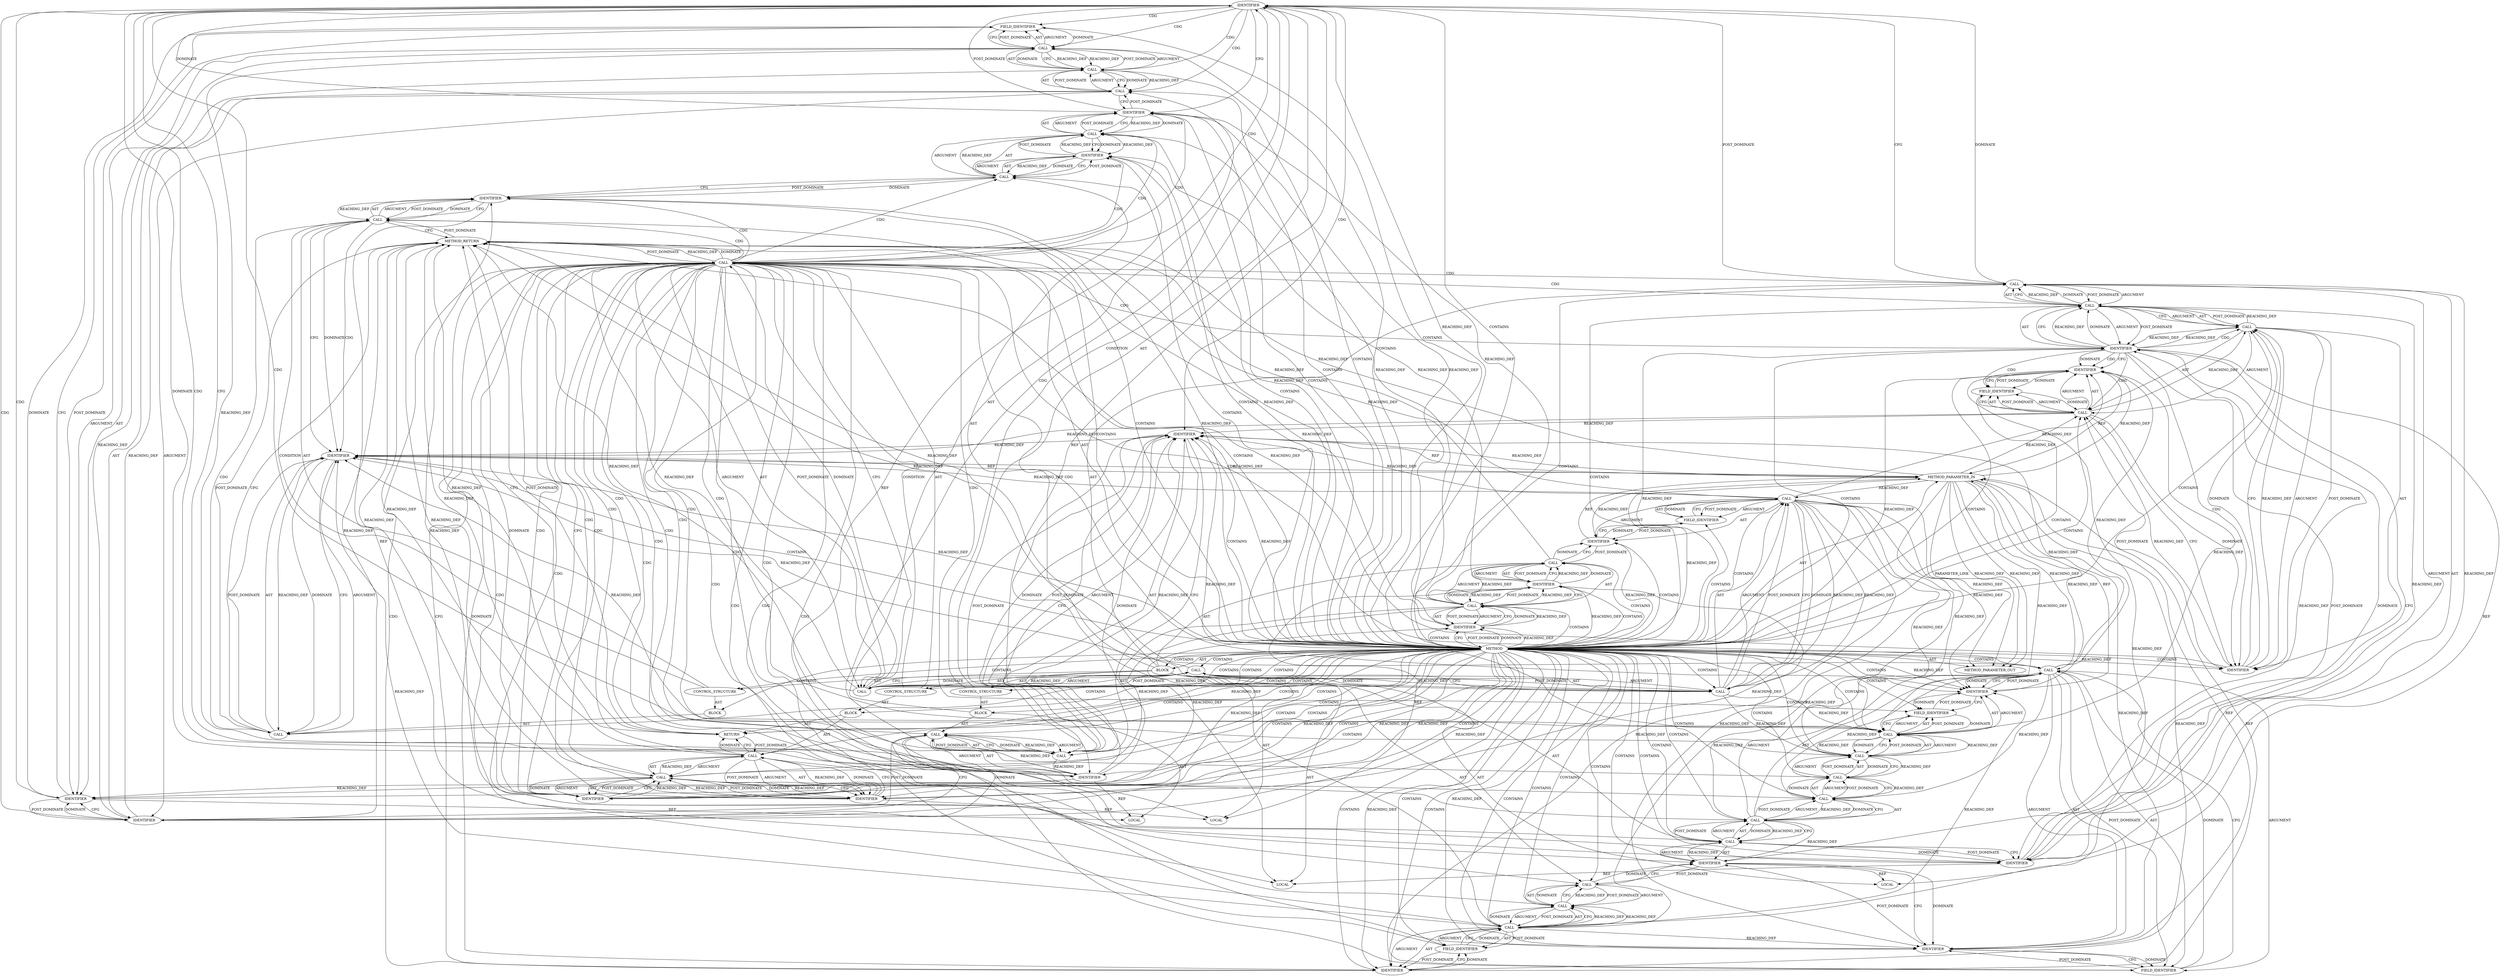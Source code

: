 digraph {
  1057 [label=IDENTIFIER ORDER=1 ARGUMENT_INDEX=-1 CODE="async_cleanup" COLUMN_NUMBER=6 LINE_NUMBER=108 TYPE_FULL_NAME="bool" NAME="async_cleanup"]
  1046 [label=FIELD_IDENTIFIER ORDER=2 ARGUMENT_INDEX=2 CODE="refcount" COLUMN_NUMBER=25 LINE_NUMBER=105 CANONICAL_NAME="refcount"]
  1077 [label=BLOCK ORDER=2 ARGUMENT_INDEX=-1 CODE="<empty>" COLUMN_NUMBER=3 LINE_NUMBER=119 TYPE_FULL_NAME="void"]
  1023 [label=FIELD_IDENTIFIER ORDER=2 ARGUMENT_INDEX=2 CODE="refcount" COLUMN_NUMBER=39 LINE_NUMBER=94 CANONICAL_NAME="refcount"]
  1042 [label=CALL ORDER=1 ARGUMENT_INDEX=1 CODE="refcount_read(&ctx->refcount)" COLUMN_NUMBER=10 METHOD_FULL_NAME="refcount_read" LINE_NUMBER=105 TYPE_FULL_NAME="<empty>" DISPATCH_TYPE="STATIC_DISPATCH" SIGNATURE="" NAME="refcount_read"]
  1009 [label=LOCAL ORDER=1 CODE="struct net_device* netdev" COLUMN_NUMBER=20 LINE_NUMBER=89 TYPE_FULL_NAME="net_device*" NAME="netdev"]
  1080 [label=METHOD_RETURN ORDER=3 CODE="RET" COLUMN_NUMBER=1 LINE_NUMBER=87 TYPE_FULL_NAME="void" EVALUATION_STRATEGY="BY_VALUE"]
  1053 [label=IDENTIFIER ORDER=1 ARGUMENT_INDEX=1 CODE="ctx" COLUMN_NUMBER=28 LINE_NUMBER=107 TYPE_FULL_NAME="tls_context*" NAME="ctx"]
  1051 [label=CALL ORDER=2 ARGUMENT_INDEX=2 CODE="ctx->tx_conf == TLS_HW" COLUMN_NUMBER=28 METHOD_FULL_NAME="<operator>.equals" LINE_NUMBER=107 TYPE_FULL_NAME="<empty>" DISPATCH_TYPE="STATIC_DISPATCH" SIGNATURE="" NAME="<operator>.equals"]
  1019 [label=CALL ORDER=1 ARGUMENT_INDEX=1 CODE="refcount_dec_and_test(&ctx->refcount)" COLUMN_NUMBER=16 METHOD_FULL_NAME="refcount_dec_and_test" LINE_NUMBER=94 TYPE_FULL_NAME="<empty>" DISPATCH_TYPE="STATIC_DISPATCH" SIGNATURE="" NAME="refcount_dec_and_test"]
  1050 [label=IDENTIFIER ORDER=1 ARGUMENT_INDEX=1 CODE="netdev" COLUMN_NUMBER=18 LINE_NUMBER=107 TYPE_FULL_NAME="net_device*" NAME="netdev"]
  1033 [label=IDENTIFIER ORDER=1 ARGUMENT_INDEX=1 CODE="ctx" COLUMN_NUMBER=12 LINE_NUMBER=99 TYPE_FULL_NAME="tls_context*" NAME="ctx"]
  1071 [label=CALL ORDER=1 ARGUMENT_INDEX=1 CODE="&tls_device_lock" COLUMN_NUMBER=25 METHOD_FULL_NAME="<operator>.addressOf" LINE_NUMBER=116 TYPE_FULL_NAME="<empty>" DISPATCH_TYPE="STATIC_DISPATCH" SIGNATURE="" NAME="<operator>.addressOf"]
  1030 [label=CALL ORDER=6 ARGUMENT_INDEX=-1 CODE="list_del(&ctx->list)" COLUMN_NUMBER=2 METHOD_FULL_NAME="list_del" LINE_NUMBER=99 TYPE_FULL_NAME="<empty>" DISPATCH_TYPE="STATIC_DISPATCH" SIGNATURE="" NAME="list_del"]
  1043 [label=CALL ORDER=1 ARGUMENT_INDEX=1 CODE="&ctx->refcount" COLUMN_NUMBER=24 METHOD_FULL_NAME="<operator>.addressOf" LINE_NUMBER=105 TYPE_FULL_NAME="<empty>" DISPATCH_TYPE="STATIC_DISPATCH" SIGNATURE="" NAME="<operator>.addressOf"]
  1055 [label=IDENTIFIER ORDER=2 ARGUMENT_INDEX=2 CODE="TLS_HW" COLUMN_NUMBER=44 LINE_NUMBER=107 TYPE_FULL_NAME="ANY" NAME="TLS_HW"]
  1074 [label=CONTROL_STRUCTURE CONTROL_STRUCTURE_TYPE="IF" ORDER=11 PARSER_TYPE_NAME="CASTIfStatement" ARGUMENT_INDEX=-1 CODE="if (!async_cleanup)" COLUMN_NUMBER=2 LINE_NUMBER=118]
  1021 [label=CALL ORDER=1 ARGUMENT_INDEX=1 CODE="ctx->refcount" COLUMN_NUMBER=39 METHOD_FULL_NAME="<operator>.indirectFieldAccess" LINE_NUMBER=94 TYPE_FULL_NAME="<empty>" DISPATCH_TYPE="STATIC_DISPATCH" SIGNATURE="" NAME="<operator>.indirectFieldAccess"]
  1032 [label=CALL ORDER=1 ARGUMENT_INDEX=1 CODE="ctx->list" COLUMN_NUMBER=12 METHOD_FULL_NAME="<operator>.indirectFieldAccess" LINE_NUMBER=99 TYPE_FULL_NAME="<empty>" DISPATCH_TYPE="STATIC_DISPATCH" SIGNATURE="" NAME="<operator>.indirectFieldAccess"]
  1016 [label=CONTROL_STRUCTURE CONTROL_STRUCTURE_TYPE="IF" ORDER=5 PARSER_TYPE_NAME="CASTIfStatement" ARGUMENT_INDEX=-1 CODE="if (unlikely(!refcount_dec_and_test(&ctx->refcount)))" COLUMN_NUMBER=2 LINE_NUMBER=94]
  1073 [label=IDENTIFIER ORDER=2 ARGUMENT_INDEX=2 CODE="flags" COLUMN_NUMBER=43 LINE_NUMBER=116 TYPE_FULL_NAME="long unsigned" NAME="flags"]
  1069 [label=FIELD_IDENTIFIER ORDER=2 ARGUMENT_INDEX=2 CODE="destruct_work" COLUMN_NUMBER=28 LINE_NUMBER=114 CANONICAL_NAME="destruct_work"]
  1013 [label=CALL ORDER=1 ARGUMENT_INDEX=1 CODE="&tls_device_lock" COLUMN_NUMBER=20 METHOD_FULL_NAME="<operator>.addressOf" LINE_NUMBER=93 TYPE_FULL_NAME="<empty>" DISPATCH_TYPE="STATIC_DISPATCH" SIGNATURE="" NAME="<operator>.addressOf"]
  1008 [label=BLOCK ORDER=2 ARGUMENT_INDEX=-1 CODE="{
	struct net_device *netdev;
	unsigned long flags;
	bool async_cleanup;

	spin_lock_irqsave(&tls_device_lock, flags);
	if (unlikely(!refcount_dec_and_test(&ctx->refcount))) {
		spin_unlock_irqrestore(&tls_device_lock, flags);
		return;
	}

	list_del(&ctx->list); /* Remove from tls_device_list / tls_device_down_list */

	/* Safe, because this is the destroy flow, refcount is 0, so
	 * tls_device_down can't store this field in parallel.
	 */
	netdev = rcu_dereference_protected(ctx->netdev,
					   !refcount_read(&ctx->refcount));

	async_cleanup = netdev && ctx->tx_conf == TLS_HW;
	if (async_cleanup) {
		struct tls_offload_context_tx *offload_ctx = tls_offload_ctx_tx(ctx);

		/* queue_work inside the spinlock
		 * to make sure tls_device_down waits for that work.
		 */
		queue_work(destruct_wq, &offload_ctx->destruct_work);
	}
	spin_unlock_irqrestore(&tls_device_lock, flags);

	if (!async_cleanup)
		tls_device_free_ctx(ctx);
}" COLUMN_NUMBER=1 LINE_NUMBER=88 TYPE_FULL_NAME="void"]
  1028 [label=IDENTIFIER ORDER=2 ARGUMENT_INDEX=2 CODE="flags" COLUMN_NUMBER=44 LINE_NUMBER=95 TYPE_FULL_NAME="long unsigned" NAME="flags"]
  1020 [label=CALL ORDER=1 ARGUMENT_INDEX=1 CODE="&ctx->refcount" COLUMN_NUMBER=38 METHOD_FULL_NAME="<operator>.addressOf" LINE_NUMBER=94 TYPE_FULL_NAME="<empty>" DISPATCH_TYPE="STATIC_DISPATCH" SIGNATURE="" NAME="<operator>.addressOf"]
  1041 [label=CALL ORDER=2 ARGUMENT_INDEX=2 CODE="!refcount_read(&ctx->refcount)" COLUMN_NUMBER=9 METHOD_FULL_NAME="<operator>.logicalNot" LINE_NUMBER=105 TYPE_FULL_NAME="<empty>" DISPATCH_TYPE="STATIC_DISPATCH" SIGNATURE="" NAME="<operator>.logicalNot"]
  1052 [label=CALL ORDER=1 ARGUMENT_INDEX=1 CODE="ctx->tx_conf" COLUMN_NUMBER=28 METHOD_FULL_NAME="<operator>.indirectFieldAccess" LINE_NUMBER=107 TYPE_FULL_NAME="<empty>" DISPATCH_TYPE="STATIC_DISPATCH" SIGNATURE="" NAME="<operator>.indirectFieldAccess"]
  1036 [label=IDENTIFIER ORDER=1 ARGUMENT_INDEX=1 CODE="netdev" COLUMN_NUMBER=2 LINE_NUMBER=104 TYPE_FULL_NAME="net_device*" NAME="netdev"]
  1037 [label=CALL ORDER=2 ARGUMENT_INDEX=2 CODE="rcu_dereference_protected(ctx->netdev,
					   !refcount_read(&ctx->refcount))" COLUMN_NUMBER=11 METHOD_FULL_NAME="rcu_dereference_protected" LINE_NUMBER=104 TYPE_FULL_NAME="<empty>" DISPATCH_TYPE="STATIC_DISPATCH" SIGNATURE="" NAME="rcu_dereference_protected"]
  1067 [label=CALL ORDER=1 ARGUMENT_INDEX=1 CODE="offload_ctx->destruct_work" COLUMN_NUMBER=28 METHOD_FULL_NAME="<operator>.indirectFieldAccess" LINE_NUMBER=114 TYPE_FULL_NAME="<empty>" DISPATCH_TYPE="STATIC_DISPATCH" SIGNATURE="" NAME="<operator>.indirectFieldAccess"]
  1039 [label=IDENTIFIER ORDER=1 ARGUMENT_INDEX=1 CODE="ctx" COLUMN_NUMBER=37 LINE_NUMBER=104 TYPE_FULL_NAME="tls_context*" NAME="ctx"]
  1054 [label=FIELD_IDENTIFIER ORDER=2 ARGUMENT_INDEX=2 CODE="tx_conf" COLUMN_NUMBER=28 LINE_NUMBER=107 CANONICAL_NAME="tx_conf"]
  1076 [label=IDENTIFIER ORDER=1 ARGUMENT_INDEX=1 CODE="async_cleanup" COLUMN_NUMBER=7 LINE_NUMBER=118 TYPE_FULL_NAME="bool" NAME="async_cleanup"]
  1059 [label=LOCAL ORDER=1 CODE="struct tls_offload_context_tx* offload_ctx" COLUMN_NUMBER=33 LINE_NUMBER=109 TYPE_FULL_NAME="tls_offload_context_tx*" NAME="offload_ctx"]
  1072 [label=IDENTIFIER ORDER=1 ARGUMENT_INDEX=1 CODE="tls_device_lock" COLUMN_NUMBER=26 LINE_NUMBER=116 TYPE_FULL_NAME="ANY" NAME="tls_device_lock"]
  1048 [label=IDENTIFIER ORDER=1 ARGUMENT_INDEX=1 CODE="async_cleanup" COLUMN_NUMBER=2 LINE_NUMBER=107 TYPE_FULL_NAME="bool" NAME="async_cleanup"]
  1056 [label=CONTROL_STRUCTURE CONTROL_STRUCTURE_TYPE="IF" ORDER=9 PARSER_TYPE_NAME="CASTIfStatement" ARGUMENT_INDEX=-1 CODE="if (async_cleanup)" COLUMN_NUMBER=2 LINE_NUMBER=108]
  1035 [label=CALL ORDER=7 ARGUMENT_INDEX=-1 CODE="netdev = rcu_dereference_protected(ctx->netdev,
					   !refcount_read(&ctx->refcount))" COLUMN_NUMBER=2 METHOD_FULL_NAME="<operator>.assignment" LINE_NUMBER=104 TYPE_FULL_NAME="<empty>" DISPATCH_TYPE="STATIC_DISPATCH" SIGNATURE="" NAME="<operator>.assignment"]
  1017 [label=CALL ORDER=1 ARGUMENT_INDEX=-1 CODE="unlikely(!refcount_dec_and_test(&ctx->refcount))" COLUMN_NUMBER=6 METHOD_FULL_NAME="unlikely" LINE_NUMBER=94 TYPE_FULL_NAME="<empty>" DISPATCH_TYPE="STATIC_DISPATCH" SIGNATURE="" NAME="unlikely"]
  1034 [label=FIELD_IDENTIFIER ORDER=2 ARGUMENT_INDEX=2 CODE="list" COLUMN_NUMBER=12 LINE_NUMBER=99 CANONICAL_NAME="list"]
  1078 [label=CALL ORDER=1 ARGUMENT_INDEX=1 CODE="tls_device_free_ctx(ctx)" COLUMN_NUMBER=3 METHOD_FULL_NAME="tls_device_free_ctx" LINE_NUMBER=119 TYPE_FULL_NAME="<empty>" DISPATCH_TYPE="STATIC_DISPATCH" SIGNATURE="" NAME="tls_device_free_ctx"]
  1031 [label=CALL ORDER=1 ARGUMENT_INDEX=1 CODE="&ctx->list" COLUMN_NUMBER=11 METHOD_FULL_NAME="<operator>.addressOf" LINE_NUMBER=99 TYPE_FULL_NAME="<empty>" DISPATCH_TYPE="STATIC_DISPATCH" SIGNATURE="" NAME="<operator>.addressOf"]
  1079 [label=IDENTIFIER ORDER=1 ARGUMENT_INDEX=1 CODE="ctx" COLUMN_NUMBER=23 LINE_NUMBER=119 TYPE_FULL_NAME="tls_context*" NAME="ctx"]
  1062 [label=CALL ORDER=2 ARGUMENT_INDEX=2 CODE="tls_offload_ctx_tx(ctx)" COLUMN_NUMBER=48 METHOD_FULL_NAME="tls_offload_ctx_tx" LINE_NUMBER=109 TYPE_FULL_NAME="<empty>" DISPATCH_TYPE="STATIC_DISPATCH" SIGNATURE="" NAME="tls_offload_ctx_tx"]
  1029 [label=RETURN ORDER=2 ARGUMENT_INDEX=-1 CODE="return;" COLUMN_NUMBER=3 LINE_NUMBER=96]
  1018 [label=CALL ORDER=1 ARGUMENT_INDEX=1 CODE="!refcount_dec_and_test(&ctx->refcount)" COLUMN_NUMBER=15 METHOD_FULL_NAME="<operator>.logicalNot" LINE_NUMBER=94 TYPE_FULL_NAME="<empty>" DISPATCH_TYPE="STATIC_DISPATCH" SIGNATURE="" NAME="<operator>.logicalNot"]
  1027 [label=IDENTIFIER ORDER=1 ARGUMENT_INDEX=1 CODE="tls_device_lock" COLUMN_NUMBER=27 LINE_NUMBER=95 TYPE_FULL_NAME="ANY" NAME="tls_device_lock"]
  1006 [label=METHOD COLUMN_NUMBER=1 LINE_NUMBER=87 COLUMN_NUMBER_END=1 IS_EXTERNAL=false SIGNATURE="void tls_device_queue_ctx_destruction (tls_context*)" NAME="tls_device_queue_ctx_destruction" AST_PARENT_TYPE="TYPE_DECL" AST_PARENT_FULL_NAME="tls_device.c:<global>" ORDER=9 CODE="static void tls_device_queue_ctx_destruction(struct tls_context *ctx)
{
	struct net_device *netdev;
	unsigned long flags;
	bool async_cleanup;

	spin_lock_irqsave(&tls_device_lock, flags);
	if (unlikely(!refcount_dec_and_test(&ctx->refcount))) {
		spin_unlock_irqrestore(&tls_device_lock, flags);
		return;
	}

	list_del(&ctx->list); /* Remove from tls_device_list / tls_device_down_list */

	/* Safe, because this is the destroy flow, refcount is 0, so
	 * tls_device_down can't store this field in parallel.
	 */
	netdev = rcu_dereference_protected(ctx->netdev,
					   !refcount_read(&ctx->refcount));

	async_cleanup = netdev && ctx->tx_conf == TLS_HW;
	if (async_cleanup) {
		struct tls_offload_context_tx *offload_ctx = tls_offload_ctx_tx(ctx);

		/* queue_work inside the spinlock
		 * to make sure tls_device_down waits for that work.
		 */
		queue_work(destruct_wq, &offload_ctx->destruct_work);
	}
	spin_unlock_irqrestore(&tls_device_lock, flags);

	if (!async_cleanup)
		tls_device_free..." FULL_NAME="tls_device_queue_ctx_destruction" LINE_NUMBER_END=120 FILENAME="tls_device.c"]
  21284 [label=METHOD_PARAMETER_OUT ORDER=1 CODE="struct tls_context *ctx" IS_VARIADIC=false COLUMN_NUMBER=46 LINE_NUMBER=87 TYPE_FULL_NAME="tls_context*" EVALUATION_STRATEGY="BY_VALUE" INDEX=1 NAME="ctx"]
  1068 [label=IDENTIFIER ORDER=1 ARGUMENT_INDEX=1 CODE="offload_ctx" COLUMN_NUMBER=28 LINE_NUMBER=114 TYPE_FULL_NAME="tls_offload_context_tx*" NAME="offload_ctx"]
  1012 [label=CALL ORDER=4 ARGUMENT_INDEX=-1 CODE="spin_lock_irqsave(&tls_device_lock, flags)" COLUMN_NUMBER=2 METHOD_FULL_NAME="spin_lock_irqsave" LINE_NUMBER=93 TYPE_FULL_NAME="<empty>" DISPATCH_TYPE="STATIC_DISPATCH" SIGNATURE="" NAME="spin_lock_irqsave"]
  1026 [label=CALL ORDER=1 ARGUMENT_INDEX=1 CODE="&tls_device_lock" COLUMN_NUMBER=26 METHOD_FULL_NAME="<operator>.addressOf" LINE_NUMBER=95 TYPE_FULL_NAME="<empty>" DISPATCH_TYPE="STATIC_DISPATCH" SIGNATURE="" NAME="<operator>.addressOf"]
  1060 [label=CALL ORDER=2 ARGUMENT_INDEX=-1 CODE="*offload_ctx = tls_offload_ctx_tx(ctx)" COLUMN_NUMBER=33 METHOD_FULL_NAME="<operator>.assignment" LINE_NUMBER=109 TYPE_FULL_NAME="<empty>" DISPATCH_TYPE="STATIC_DISPATCH" SIGNATURE="" NAME="<operator>.assignment"]
  1010 [label=LOCAL ORDER=2 CODE="long unsigned flags" COLUMN_NUMBER=16 LINE_NUMBER=90 TYPE_FULL_NAME="long unsigned" NAME="flags"]
  1044 [label=CALL ORDER=1 ARGUMENT_INDEX=1 CODE="ctx->refcount" COLUMN_NUMBER=25 METHOD_FULL_NAME="<operator>.indirectFieldAccess" LINE_NUMBER=105 TYPE_FULL_NAME="<empty>" DISPATCH_TYPE="STATIC_DISPATCH" SIGNATURE="" NAME="<operator>.indirectFieldAccess"]
  1040 [label=FIELD_IDENTIFIER ORDER=2 ARGUMENT_INDEX=2 CODE="netdev" COLUMN_NUMBER=37 LINE_NUMBER=104 CANONICAL_NAME="netdev"]
  1065 [label=IDENTIFIER ORDER=1 ARGUMENT_INDEX=1 CODE="destruct_wq" COLUMN_NUMBER=14 LINE_NUMBER=114 TYPE_FULL_NAME="ANY" NAME="destruct_wq"]
  1063 [label=IDENTIFIER ORDER=1 ARGUMENT_INDEX=1 CODE="ctx" COLUMN_NUMBER=67 LINE_NUMBER=109 TYPE_FULL_NAME="tls_context*" NAME="ctx"]
  1007 [label=METHOD_PARAMETER_IN ORDER=1 CODE="struct tls_context *ctx" IS_VARIADIC=false COLUMN_NUMBER=46 LINE_NUMBER=87 TYPE_FULL_NAME="tls_context*" EVALUATION_STRATEGY="BY_VALUE" INDEX=1 NAME="ctx"]
  1070 [label=CALL ORDER=10 ARGUMENT_INDEX=-1 CODE="spin_unlock_irqrestore(&tls_device_lock, flags)" COLUMN_NUMBER=2 METHOD_FULL_NAME="spin_unlock_irqrestore" LINE_NUMBER=116 TYPE_FULL_NAME="<empty>" DISPATCH_TYPE="STATIC_DISPATCH" SIGNATURE="" NAME="spin_unlock_irqrestore"]
  1022 [label=IDENTIFIER ORDER=1 ARGUMENT_INDEX=1 CODE="ctx" COLUMN_NUMBER=39 LINE_NUMBER=94 TYPE_FULL_NAME="tls_context*" NAME="ctx"]
  1075 [label=CALL ORDER=1 ARGUMENT_INDEX=-1 CODE="!async_cleanup" COLUMN_NUMBER=6 METHOD_FULL_NAME="<operator>.logicalNot" LINE_NUMBER=118 TYPE_FULL_NAME="<empty>" DISPATCH_TYPE="STATIC_DISPATCH" SIGNATURE="" NAME="<operator>.logicalNot"]
  1045 [label=IDENTIFIER ORDER=1 ARGUMENT_INDEX=1 CODE="ctx" COLUMN_NUMBER=25 LINE_NUMBER=105 TYPE_FULL_NAME="tls_context*" NAME="ctx"]
  1066 [label=CALL ORDER=2 ARGUMENT_INDEX=2 CODE="&offload_ctx->destruct_work" COLUMN_NUMBER=27 METHOD_FULL_NAME="<operator>.addressOf" LINE_NUMBER=114 TYPE_FULL_NAME="<empty>" DISPATCH_TYPE="STATIC_DISPATCH" SIGNATURE="" NAME="<operator>.addressOf"]
  1025 [label=CALL ORDER=1 ARGUMENT_INDEX=-1 CODE="spin_unlock_irqrestore(&tls_device_lock, flags)" COLUMN_NUMBER=3 METHOD_FULL_NAME="spin_unlock_irqrestore" LINE_NUMBER=95 TYPE_FULL_NAME="<empty>" DISPATCH_TYPE="STATIC_DISPATCH" SIGNATURE="" NAME="spin_unlock_irqrestore"]
  1049 [label=CALL ORDER=2 ARGUMENT_INDEX=2 CODE="netdev && ctx->tx_conf == TLS_HW" COLUMN_NUMBER=18 METHOD_FULL_NAME="<operator>.logicalAnd" LINE_NUMBER=107 TYPE_FULL_NAME="<empty>" DISPATCH_TYPE="STATIC_DISPATCH" SIGNATURE="" NAME="<operator>.logicalAnd"]
  1061 [label=IDENTIFIER ORDER=1 ARGUMENT_INDEX=1 CODE="offload_ctx" COLUMN_NUMBER=34 LINE_NUMBER=109 TYPE_FULL_NAME="tls_offload_context_tx*" NAME="offload_ctx"]
  1011 [label=LOCAL ORDER=3 CODE="bool async_cleanup" COLUMN_NUMBER=7 LINE_NUMBER=91 TYPE_FULL_NAME="bool" NAME="async_cleanup"]
  1058 [label=BLOCK ORDER=2 ARGUMENT_INDEX=-1 CODE="{
		struct tls_offload_context_tx *offload_ctx = tls_offload_ctx_tx(ctx);

		/* queue_work inside the spinlock
		 * to make sure tls_device_down waits for that work.
		 */
		queue_work(destruct_wq, &offload_ctx->destruct_work);
	}" COLUMN_NUMBER=21 LINE_NUMBER=108 TYPE_FULL_NAME="void"]
  1038 [label=CALL ORDER=1 ARGUMENT_INDEX=1 CODE="ctx->netdev" COLUMN_NUMBER=37 METHOD_FULL_NAME="<operator>.indirectFieldAccess" LINE_NUMBER=104 TYPE_FULL_NAME="<empty>" DISPATCH_TYPE="STATIC_DISPATCH" SIGNATURE="" NAME="<operator>.indirectFieldAccess"]
  1024 [label=BLOCK ORDER=2 ARGUMENT_INDEX=-1 CODE="{
		spin_unlock_irqrestore(&tls_device_lock, flags);
		return;
	}" COLUMN_NUMBER=56 LINE_NUMBER=94 TYPE_FULL_NAME="void"]
  1014 [label=IDENTIFIER ORDER=1 ARGUMENT_INDEX=1 CODE="tls_device_lock" COLUMN_NUMBER=21 LINE_NUMBER=93 TYPE_FULL_NAME="ANY" NAME="tls_device_lock"]
  1047 [label=CALL ORDER=8 ARGUMENT_INDEX=-1 CODE="async_cleanup = netdev && ctx->tx_conf == TLS_HW" COLUMN_NUMBER=2 METHOD_FULL_NAME="<operator>.assignment" LINE_NUMBER=107 TYPE_FULL_NAME="<empty>" DISPATCH_TYPE="STATIC_DISPATCH" SIGNATURE="" NAME="<operator>.assignment"]
  1064 [label=CALL ORDER=3 ARGUMENT_INDEX=-1 CODE="queue_work(destruct_wq, &offload_ctx->destruct_work)" COLUMN_NUMBER=3 METHOD_FULL_NAME="queue_work" LINE_NUMBER=114 TYPE_FULL_NAME="<empty>" DISPATCH_TYPE="STATIC_DISPATCH" SIGNATURE="" NAME="queue_work"]
  1015 [label=IDENTIFIER ORDER=2 ARGUMENT_INDEX=2 CODE="flags" COLUMN_NUMBER=38 LINE_NUMBER=93 TYPE_FULL_NAME="long unsigned" NAME="flags"]
  1061 -> 1060 [label=REACHING_DEF VARIABLE="offload_ctx"]
  1080 -> 1029 [label=POST_DOMINATE ]
  1031 -> 1032 [label=AST ]
  1075 -> 1079 [label=DOMINATE ]
  1047 -> 1048 [label=AST ]
  1006 -> 1039 [label=CONTAINS ]
  1007 -> 1063 [label=REACHING_DEF VARIABLE="ctx"]
  1050 -> 1052 [label=CDG ]
  1047 -> 1048 [label=ARGUMENT ]
  1007 -> 21284 [label=PARAMETER_LINK ]
  1041 -> 1037 [label=REACHING_DEF VARIABLE="!refcount_read(&ctx->refcount)"]
  1051 -> 1052 [label=ARGUMENT ]
  1043 -> 1044 [label=POST_DOMINATE ]
  1008 -> 1009 [label=AST ]
  1049 -> 1051 [label=POST_DOMINATE ]
  1044 -> 1053 [label=REACHING_DEF VARIABLE="ctx->refcount"]
  1037 -> 1038 [label=ARGUMENT ]
  1017 -> 1071 [label=CDG ]
  1006 -> 1007 [label=REACHING_DEF VARIABLE=""]
  1018 -> 1017 [label=REACHING_DEF VARIABLE="!refcount_dec_and_test(&ctx->refcount)"]
  1038 -> 1040 [label=ARGUMENT ]
  1031 -> 1032 [label=ARGUMENT ]
  1008 -> 1012 [label=AST ]
  1035 -> 1036 [label=ARGUMENT ]
  1006 -> 1048 [label=CONTAINS ]
  1017 -> 1028 [label=CDG ]
  1078 -> 1080 [label=CFG ]
  1052 -> 1054 [label=AST ]
  1022 -> 1007 [label=REF ]
  1051 -> 1049 [label=REACHING_DEF VARIABLE="ctx->tx_conf == TLS_HW"]
  1006 -> 1049 [label=CONTAINS ]
  1008 -> 1010 [label=AST ]
  1017 -> 1033 [label=CFG ]
  1033 -> 1034 [label=CFG ]
  1025 -> 1080 [label=REACHING_DEF VARIABLE="spin_unlock_irqrestore(&tls_device_lock, flags)"]
  1017 -> 1027 [label=DOMINATE ]
  1006 -> 1045 [label=CONTAINS ]
  1041 -> 1037 [label=DOMINATE ]
  1006 -> 1061 [label=CONTAINS ]
  1038 -> 1037 [label=REACHING_DEF VARIABLE="ctx->netdev"]
  1007 -> 1038 [label=REACHING_DEF VARIABLE="ctx"]
  1013 -> 1027 [label=REACHING_DEF VARIABLE="&tls_device_lock"]
  1006 -> 1053 [label=CONTAINS ]
  1052 -> 1055 [label=CFG ]
  1043 -> 1042 [label=DOMINATE ]
  1006 -> 1014 [label=DOMINATE ]
  1057 -> 1066 [label=CDG ]
  1071 -> 1073 [label=CFG ]
  1057 -> 1068 [label=CDG ]
  1070 -> 1073 [label=POST_DOMINATE ]
  1055 -> 1052 [label=POST_DOMINATE ]
  1013 -> 1014 [label=AST ]
  1044 -> 1045 [label=AST ]
  1051 -> 1055 [label=ARGUMENT ]
  1067 -> 1068 [label=ARGUMENT ]
  1006 -> 1076 [label=CONTAINS ]
  1055 -> 1051 [label=DOMINATE ]
  1026 -> 1080 [label=REACHING_DEF VARIABLE="&tls_device_lock"]
  1012 -> 1015 [label=ARGUMENT ]
  1006 -> 1069 [label=CONTAINS ]
  1006 -> 1007 [label=AST ]
  1008 -> 1030 [label=AST ]
  1017 -> 1035 [label=CDG ]
  1006 -> 1063 [label=CONTAINS ]
  1033 -> 1034 [label=DOMINATE ]
  1017 -> 1018 [label=ARGUMENT ]
  1046 -> 1045 [label=POST_DOMINATE ]
  1006 -> 1033 [label=CONTAINS ]
  1062 -> 1063 [label=POST_DOMINATE ]
  1006 -> 1076 [label=REACHING_DEF VARIABLE=""]
  1014 -> 1072 [label=REACHING_DEF VARIABLE="tls_device_lock"]
  1006 -> 1030 [label=CONTAINS ]
  1030 -> 1036 [label=DOMINATE ]
  1006 -> 1019 [label=CONTAINS ]
  1050 -> 1051 [label=REACHING_DEF VARIABLE="netdev"]
  1030 -> 1031 [label=POST_DOMINATE ]
  1006 -> 1023 [label=CONTAINS ]
  1078 -> 1079 [label=ARGUMENT ]
  1021 -> 1023 [label=POST_DOMINATE ]
  1006 -> 1027 [label=CONTAINS ]
  1017 -> 1040 [label=CDG ]
  1060 -> 1062 [label=ARGUMENT ]
  1020 -> 1021 [label=AST ]
  1024 -> 1025 [label=AST ]
  1007 -> 1053 [label=REACHING_DEF VARIABLE="ctx"]
  1045 -> 1038 [label=POST_DOMINATE ]
  1019 -> 1020 [label=POST_DOMINATE ]
  1006 -> 1050 [label=REACHING_DEF VARIABLE=""]
  1017 -> 1048 [label=CDG ]
  1006 -> 1022 [label=REACHING_DEF VARIABLE=""]
  1006 -> 1053 [label=REACHING_DEF VARIABLE=""]
  1028 -> 1026 [label=REACHING_DEF VARIABLE="flags"]
  1055 -> 1080 [label=REACHING_DEF VARIABLE="TLS_HW"]
  1012 -> 1013 [label=AST ]
  1070 -> 1071 [label=AST ]
  1042 -> 1043 [label=ARGUMENT ]
  1021 -> 1039 [label=REACHING_DEF VARIABLE="ctx->refcount"]
  1013 -> 1015 [label=REACHING_DEF VARIABLE="&tls_device_lock"]
  1017 -> 1038 [label=CDG ]
  1017 -> 1049 [label=CDG ]
  1046 -> 1044 [label=DOMINATE ]
  1006 -> 1066 [label=CONTAINS ]
  1049 -> 1047 [label=CFG ]
  1020 -> 1019 [label=DOMINATE ]
  1019 -> 1080 [label=REACHING_DEF VARIABLE="refcount_dec_and_test(&ctx->refcount)"]
  1050 -> 1053 [label=CDG ]
  1049 -> 1047 [label=REACHING_DEF VARIABLE="netdev && ctx->tx_conf == TLS_HW"]
  1008 -> 1074 [label=AST ]
  1017 -> 1073 [label=CDG ]
  1006 -> 1014 [label=REACHING_DEF VARIABLE=""]
  1047 -> 1057 [label=CFG ]
  1008 -> 1016 [label=AST ]
  1057 -> 1061 [label=CFG ]
  1021 -> 1020 [label=CFG ]
  1038 -> 1063 [label=REACHING_DEF VARIABLE="ctx->netdev"]
  1073 -> 1070 [label=REACHING_DEF VARIABLE="flags"]
  1056 -> 1057 [label=CONDITION ]
  1063 -> 1079 [label=REACHING_DEF VARIABLE="ctx"]
  1032 -> 1063 [label=REACHING_DEF VARIABLE="ctx->list"]
  1063 -> 1062 [label=REACHING_DEF VARIABLE="ctx"]
  1057 -> 1047 [label=POST_DOMINATE ]
  1055 -> 1051 [label=CFG ]
  1066 -> 1064 [label=CFG ]
  1006 -> 1072 [label=CONTAINS ]
  1006 -> 1036 [label=CONTAINS ]
  1044 -> 1045 [label=ARGUMENT ]
  1032 -> 1079 [label=REACHING_DEF VARIABLE="ctx->list"]
  1050 -> 1055 [label=CDG ]
  1006 -> 1018 [label=CONTAINS ]
  1070 -> 1076 [label=DOMINATE ]
  1017 -> 1036 [label=CDG ]
  1044 -> 1046 [label=ARGUMENT ]
  1017 -> 1043 [label=CDG ]
  1006 -> 1046 [label=CONTAINS ]
  1034 -> 1032 [label=CFG ]
  1006 -> 1072 [label=REACHING_DEF VARIABLE=""]
  1043 -> 1042 [label=CFG ]
  1006 -> 1028 [label=REACHING_DEF VARIABLE=""]
  1007 -> 1080 [label=REACHING_DEF VARIABLE="ctx"]
  1038 -> 1079 [label=REACHING_DEF VARIABLE="ctx->netdev"]
  1061 -> 1068 [label=REACHING_DEF VARIABLE="offload_ctx"]
  1006 -> 1064 [label=CONTAINS ]
  1045 -> 1046 [label=DOMINATE ]
  1073 -> 1071 [label=POST_DOMINATE ]
  1026 -> 1028 [label=CFG ]
  1036 -> 1009 [label=REF ]
  1052 -> 1051 [label=REACHING_DEF VARIABLE="ctx->tx_conf"]
  1012 -> 1022 [label=DOMINATE ]
  1067 -> 1069 [label=POST_DOMINATE ]
  1075 -> 1079 [label=CDG ]
  1044 -> 1043 [label=REACHING_DEF VARIABLE="ctx->refcount"]
  1044 -> 1043 [label=REACHING_DEF VARIABLE="ctx->refcount"]
  1006 -> 1060 [label=CONTAINS ]
  1051 -> 1052 [label=AST ]
  1049 -> 1050 [label=ARGUMENT ]
  1034 -> 1032 [label=DOMINATE ]
  1030 -> 1031 [label=ARGUMENT ]
  1072 -> 1071 [label=CFG ]
  1008 -> 1047 [label=AST ]
  1008 -> 1011 [label=AST ]
  1035 -> 1036 [label=AST ]
  1065 -> 1068 [label=DOMINATE ]
  1006 -> 1058 [label=CONTAINS ]
  1067 -> 1068 [label=AST ]
  1006 -> 1015 [label=REACHING_DEF VARIABLE=""]
  1017 -> 1046 [label=CDG ]
  1057 -> 1061 [label=DOMINATE ]
  1006 -> 1039 [label=REACHING_DEF VARIABLE=""]
  1076 -> 1011 [label=REF ]
  1044 -> 1079 [label=REACHING_DEF VARIABLE="ctx->refcount"]
  1047 -> 1049 [label=AST ]
  1073 -> 1010 [label=REF ]
  1006 -> 1080 [label=AST ]
  1066 -> 1064 [label=DOMINATE ]
  1021 -> 1045 [label=REACHING_DEF VARIABLE="ctx->refcount"]
  1028 -> 1025 [label=REACHING_DEF VARIABLE="flags"]
  1017 -> 1027 [label=CDG ]
  1006 -> 1029 [label=REACHING_DEF VARIABLE=""]
  1053 -> 1007 [label=REF ]
  1037 -> 1036 [label=REACHING_DEF VARIABLE="rcu_dereference_protected(ctx->netdev,
					   !refcount_read(&ctx->refcount))"]
  1021 -> 1080 [label=REACHING_DEF VARIABLE="ctx->refcount"]
  1052 -> 1079 [label=REACHING_DEF VARIABLE="ctx->tx_conf"]
  1015 -> 1013 [label=POST_DOMINATE ]
  1019 -> 1020 [label=AST ]
  1032 -> 1045 [label=REACHING_DEF VARIABLE="ctx->list"]
  1017 -> 1076 [label=CDG ]
  1013 -> 1014 [label=POST_DOMINATE ]
  1027 -> 1026 [label=CFG ]
  1017 -> 1032 [label=CDG ]
  1068 -> 1069 [label=DOMINATE ]
  1017 -> 1018 [label=AST ]
  1054 -> 1053 [label=POST_DOMINATE ]
  1012 -> 1013 [label=ARGUMENT ]
  1006 -> 1056 [label=CONTAINS ]
  1016 -> 1024 [label=AST ]
  1052 -> 1055 [label=DOMINATE ]
  1044 -> 1063 [label=REACHING_DEF VARIABLE="ctx->refcount"]
  1035 -> 1048 [label=DOMINATE ]
  1060 -> 1065 [label=CFG ]
  1028 -> 1025 [label=DOMINATE ]
  1008 -> 1056 [label=AST ]
  1047 -> 1057 [label=DOMINATE ]
  1038 -> 1040 [label=AST ]
  1014 -> 1027 [label=REACHING_DEF VARIABLE="tls_device_lock"]
  1025 -> 1026 [label=AST ]
  1019 -> 1018 [label=CFG ]
  1040 -> 1038 [label=DOMINATE ]
  1060 -> 1062 [label=POST_DOMINATE ]
  1027 -> 1080 [label=REACHING_DEF VARIABLE="tls_device_lock"]
  1062 -> 1063 [label=ARGUMENT ]
  1049 -> 1048 [label=REACHING_DEF VARIABLE="netdev && ctx->tx_conf == TLS_HW"]
  1007 -> 1022 [label=REACHING_DEF VARIABLE="ctx"]
  1015 -> 1012 [label=CFG ]
  1022 -> 1023 [label=CFG ]
  1068 -> 1065 [label=POST_DOMINATE ]
  1054 -> 1052 [label=DOMINATE ]
  1013 -> 1026 [label=REACHING_DEF VARIABLE="&tls_device_lock"]
  1066 -> 1067 [label=POST_DOMINATE ]
  1025 -> 1029 [label=DOMINATE ]
  1048 -> 1050 [label=DOMINATE ]
  1032 -> 1031 [label=CFG ]
  1006 -> 1038 [label=CONTAINS ]
  1006 -> 1050 [label=CONTAINS ]
  1006 -> 1029 [label=CONTAINS ]
  1048 -> 1050 [label=CFG ]
  1012 -> 1015 [label=AST ]
  1057 -> 1065 [label=CDG ]
  1021 -> 1063 [label=REACHING_DEF VARIABLE="ctx->refcount"]
  1047 -> 1049 [label=POST_DOMINATE ]
  1035 -> 1048 [label=CFG ]
  1043 -> 1042 [label=REACHING_DEF VARIABLE="&ctx->refcount"]
  1006 -> 1035 [label=CONTAINS ]
  1041 -> 1042 [label=AST ]
  1020 -> 1019 [label=REACHING_DEF VARIABLE="&ctx->refcount"]
  1064 -> 1066 [label=AST ]
  1019 -> 1020 [label=ARGUMENT ]
  1022 -> 1023 [label=DOMINATE ]
  1017 -> 1075 [label=CDG ]
  1017 -> 1037 [label=CDG ]
  1026 -> 1028 [label=DOMINATE ]
  1040 -> 1038 [label=CFG ]
  1021 -> 1053 [label=REACHING_DEF VARIABLE="ctx->refcount"]
  1050 -> 1048 [label=POST_DOMINATE ]
  1015 -> 1013 [label=REACHING_DEF VARIABLE="flags"]
  1006 -> 1074 [label=CONTAINS ]
  1063 -> 1061 [label=POST_DOMINATE ]
  1055 -> 1052 [label=REACHING_DEF VARIABLE="TLS_HW"]
  1076 -> 1075 [label=DOMINATE ]
  1021 -> 1043 [label=REACHING_DEF VARIABLE="ctx->refcount"]
  1042 -> 1041 [label=CFG ]
  1031 -> 1030 [label=DOMINATE ]
  1007 -> 1021 [label=REACHING_DEF VARIABLE="ctx"]
  1064 -> 1072 [label=CFG ]
  1006 -> 1055 [label=REACHING_DEF VARIABLE=""]
  1049 -> 1050 [label=AST ]
  1037 -> 1041 [label=AST ]
  1006 -> 1041 [label=CONTAINS ]
  1006 -> 1068 [label=CONTAINS ]
  1032 -> 1039 [label=REACHING_DEF VARIABLE="ctx->list"]
  1027 -> 1026 [label=REACHING_DEF VARIABLE="tls_device_lock"]
  1043 -> 1044 [label=AST ]
  1013 -> 1071 [label=REACHING_DEF VARIABLE="&tls_device_lock"]
  1064 -> 1066 [label=POST_DOMINATE ]
  1057 -> 1060 [label=CDG ]
  1013 -> 1014 [label=ARGUMENT ]
  1078 -> 1079 [label=POST_DOMINATE ]
  1032 -> 1031 [label=REACHING_DEF VARIABLE="ctx->list"]
  1032 -> 1031 [label=REACHING_DEF VARIABLE="ctx->list"]
  1006 -> 1040 [label=CONTAINS ]
  1075 -> 1076 [label=AST ]
  1006 -> 1014 [label=CONTAINS ]
  1006 -> 1054 [label=CONTAINS ]
  1006 -> 1014 [label=CFG ]
  1017 -> 1031 [label=CDG ]
  1006 -> 1015 [label=CONTAINS ]
  1017 -> 1039 [label=CDG ]
  1014 -> 1013 [label=CFG ]
  1063 -> 1062 [label=DOMINATE ]
  1017 -> 1018 [label=POST_DOMINATE ]
  1071 -> 1072 [label=AST ]
  1006 -> 1025 [label=CONTAINS ]
  1072 -> 1057 [label=POST_DOMINATE ]
  1021 -> 21284 [label=REACHING_DEF VARIABLE="ctx->refcount"]
  1022 -> 1012 [label=POST_DOMINATE ]
  1068 -> 1069 [label=CFG ]
  1008 -> 1070 [label=AST ]
  1032 -> 1031 [label=DOMINATE ]
  1037 -> 1038 [label=AST ]
  1057 -> 1062 [label=CDG ]
  1006 -> 1057 [label=REACHING_DEF VARIABLE=""]
  1072 -> 1064 [label=POST_DOMINATE ]
  1076 -> 1075 [label=CFG ]
  1017 -> 1070 [label=CDG ]
  1051 -> 1055 [label=POST_DOMINATE ]
  1061 -> 1067 [label=REACHING_DEF VARIABLE="offload_ctx"]
  1030 -> 1031 [label=AST ]
  1017 -> 1044 [label=CDG ]
  1007 -> 1033 [label=REACHING_DEF VARIABLE="ctx"]
  1028 -> 1025 [label=CFG ]
  1015 -> 1073 [label=REACHING_DEF VARIABLE="flags"]
  1025 -> 1028 [label=AST ]
  1006 -> 1070 [label=CONTAINS ]
  1006 -> 1079 [label=CONTAINS ]
  1038 -> 1045 [label=CFG ]
  1032 -> 1034 [label=AST ]
  1042 -> 1043 [label=POST_DOMINATE ]
  1006 -> 1016 [label=CONTAINS ]
  1012 -> 1015 [label=POST_DOMINATE ]
  1053 -> 1054 [label=DOMINATE ]
  1017 -> 1047 [label=CDG ]
  1020 -> 1019 [label=CFG ]
  1051 -> 1055 [label=AST ]
  1057 -> 1011 [label=REF ]
  1017 -> 1080 [label=REACHING_DEF VARIABLE="unlikely(!refcount_dec_and_test(&ctx->refcount))"]
  1079 -> 1078 [label=REACHING_DEF VARIABLE="ctx"]
  1052 -> 1054 [label=POST_DOMINATE ]
  1057 -> 1069 [label=CDG ]
  1035 -> 1037 [label=POST_DOMINATE ]
  1032 -> 1034 [label=POST_DOMINATE ]
  1032 -> 1053 [label=REACHING_DEF VARIABLE="ctx->list"]
  1073 -> 1070 [label=DOMINATE ]
  1006 -> 1073 [label=CONTAINS ]
  1021 -> 1022 [label=AST ]
  1021 -> 1023 [label=ARGUMENT ]
  1042 -> 1041 [label=REACHING_DEF VARIABLE="refcount_read(&ctx->refcount)"]
  1025 -> 1028 [label=POST_DOMINATE ]
  1008 -> 1035 [label=AST ]
  1006 -> 1065 [label=CONTAINS ]
  1038 -> 1045 [label=DOMINATE ]
  1031 -> 1032 [label=POST_DOMINATE ]
  1038 -> 1040 [label=POST_DOMINATE ]
  1026 -> 1025 [label=REACHING_DEF VARIABLE="&tls_device_lock"]
  1019 -> 1018 [label=DOMINATE ]
  1050 -> 1049 [label=CFG ]
  1020 -> 1021 [label=ARGUMENT ]
  1049 -> 1047 [label=DOMINATE ]
  1027 -> 1026 [label=DOMINATE ]
  1026 -> 1027 [label=POST_DOMINATE ]
  1080 -> 1078 [label=POST_DOMINATE ]
  1006 -> 1043 [label=CONTAINS ]
  1037 -> 1035 [label=DOMINATE ]
  1036 -> 1039 [label=CFG ]
  1014 -> 1013 [label=DOMINATE ]
  1064 -> 1065 [label=AST ]
  1041 -> 1037 [label=CFG ]
  1018 -> 1019 [label=ARGUMENT ]
  1006 -> 1077 [label=CONTAINS ]
  1066 -> 1064 [label=REACHING_DEF VARIABLE="&offload_ctx->destruct_work"]
  1058 -> 1060 [label=AST ]
  1039 -> 1036 [label=POST_DOMINATE ]
  1044 -> 1043 [label=CFG ]
  1069 -> 1068 [label=POST_DOMINATE ]
  1075 -> 1076 [label=ARGUMENT ]
  1006 -> 1020 [label=CONTAINS ]
  1072 -> 1071 [label=REACHING_DEF VARIABLE="tls_device_lock"]
  1051 -> 1050 [label=REACHING_DEF VARIABLE="ctx->tx_conf == TLS_HW"]
  1024 -> 1029 [label=AST ]
  1006 -> 1063 [label=REACHING_DEF VARIABLE=""]
  1006 -> 1065 [label=REACHING_DEF VARIABLE=""]
  1067 -> 1066 [label=DOMINATE ]
  1064 -> 1066 [label=ARGUMENT ]
  1051 -> 1049 [label=CFG ]
  1017 -> 1057 [label=CDG ]
  1065 -> 1068 [label=CFG ]
  1006 -> 1062 [label=CONTAINS ]
  1014 -> 1013 [label=REACHING_DEF VARIABLE="tls_device_lock"]
  1017 -> 1034 [label=CDG ]
  1046 -> 1044 [label=CFG ]
  1017 -> 1045 [label=CDG ]
  1049 -> 1051 [label=ARGUMENT ]
  1016 -> 1017 [label=AST ]
  1050 -> 1051 [label=CDG ]
  1021 -> 1020 [label=DOMINATE ]
  1026 -> 1027 [label=ARGUMENT ]
  1016 -> 1017 [label=CONDITION ]
  1075 -> 1079 [label=CFG ]
  1017 -> 1080 [label=DOMINATE ]
  1079 -> 1078 [label=DOMINATE ]
  1006 -> 1028 [label=CONTAINS ]
  1047 -> 1049 [label=ARGUMENT ]
  1070 -> 1073 [label=ARGUMENT ]
  1056 -> 1058 [label=AST ]
  1076 -> 1070 [label=POST_DOMINATE ]
  1007 -> 1045 [label=REACHING_DEF VARIABLE="ctx"]
  1050 -> 1009 [label=REF ]
  1062 -> 1060 [label=CFG ]
  1017 -> 1026 [label=CDG ]
  1050 -> 1053 [label=CFG ]
  1023 -> 1021 [label=DOMINATE ]
  1041 -> 1038 [label=REACHING_DEF VARIABLE="!refcount_read(&ctx->refcount)"]
  1039 -> 1040 [label=CFG ]
  1006 -> 1012 [label=CONTAINS ]
  1054 -> 1052 [label=CFG ]
  1048 -> 1076 [label=REACHING_DEF VARIABLE="async_cleanup"]
  1015 -> 1012 [label=REACHING_DEF VARIABLE="flags"]
  1042 -> 1041 [label=DOMINATE ]
  1017 -> 1050 [label=CDG ]
  1062 -> 1061 [label=REACHING_DEF VARIABLE="tls_offload_ctx_tx(ctx)"]
  1057 -> 1072 [label=CFG ]
  1028 -> 1010 [label=REF ]
  1029 -> 1025 [label=POST_DOMINATE ]
  1049 -> 1050 [label=POST_DOMINATE ]
  1037 -> 1041 [label=POST_DOMINATE ]
  1057 -> 1061 [label=CDG ]
  1006 -> 1032 [label=CONTAINS ]
  1013 -> 1072 [label=REACHING_DEF VARIABLE="&tls_device_lock"]
  1036 -> 1039 [label=DOMINATE ]
  1029 -> 1080 [label=REACHING_DEF VARIABLE="<RET>"]
  1069 -> 1067 [label=DOMINATE ]
  1006 -> 1079 [label=REACHING_DEF VARIABLE=""]
  1065 -> 1066 [label=REACHING_DEF VARIABLE="destruct_wq"]
  1017 -> 1072 [label=CDG ]
  1006 -> 1034 [label=CONTAINS ]
  1071 -> 1073 [label=DOMINATE ]
  1038 -> 1053 [label=REACHING_DEF VARIABLE="ctx->netdev"]
  1032 -> 1033 [label=ARGUMENT ]
  1070 -> 1073 [label=AST ]
  1032 -> 1034 [label=ARGUMENT ]
  1017 -> 1041 [label=CDG ]
  1071 -> 1073 [label=REACHING_DEF VARIABLE="&tls_device_lock"]
  1075 -> 1080 [label=CFG ]
  1017 -> 1029 [label=CDG ]
  1037 -> 1035 [label=REACHING_DEF VARIABLE="rcu_dereference_protected(ctx->netdev,
					   !refcount_read(&ctx->refcount))"]
  1013 -> 1015 [label=CFG ]
  1007 -> 1052 [label=REACHING_DEF VARIABLE="ctx"]
  1048 -> 1011 [label=REF ]
  1041 -> 1042 [label=ARGUMENT ]
  1006 -> 1017 [label=CONTAINS ]
  1006 -> 1044 [label=CONTAINS ]
  1006 -> 1047 [label=CONTAINS ]
  1017 -> 1033 [label=DOMINATE ]
  1021 -> 1033 [label=REACHING_DEF VARIABLE="ctx->refcount"]
  1067 -> 1066 [label=CFG ]
  1007 -> 1039 [label=REACHING_DEF VARIABLE="ctx"]
  1065 -> 1060 [label=POST_DOMINATE ]
  1049 -> 1051 [label=AST ]
  1060 -> 1062 [label=AST ]
  1026 -> 1028 [label=REACHING_DEF VARIABLE="&tls_device_lock"]
  1073 -> 1071 [label=REACHING_DEF VARIABLE="flags"]
  1006 -> 1057 [label=CONTAINS ]
  1037 -> 1041 [label=ARGUMENT ]
  1045 -> 1046 [label=CFG ]
  1043 -> 1044 [label=ARGUMENT ]
  1018 -> 1019 [label=AST ]
  1037 -> 1035 [label=CFG ]
  1053 -> 1054 [label=CFG ]
  1026 -> 1027 [label=AST ]
  1061 -> 1063 [label=CFG ]
  1044 -> 1046 [label=AST ]
  1029 -> 1080 [label=CFG ]
  1032 -> 1033 [label=AST ]
  1021 -> 1023 [label=AST ]
  1006 -> 1022 [label=CONTAINS ]
  1045 -> 1007 [label=REF ]
  1063 -> 1062 [label=CFG ]
  1074 -> 1075 [label=AST ]
  1041 -> 1042 [label=POST_DOMINATE ]
  1006 -> 1045 [label=REACHING_DEF VARIABLE=""]
  1050 -> 1053 [label=DOMINATE ]
  1014 -> 1006 [label=POST_DOMINATE ]
  1023 -> 1022 [label=POST_DOMINATE ]
  1015 -> 1012 [label=DOMINATE ]
  1044 -> 1046 [label=POST_DOMINATE ]
  1006 -> 1008 [label=AST ]
  1038 -> 1039 [label=ARGUMENT ]
  1006 -> 1027 [label=REACHING_DEF VARIABLE=""]
  1006 -> 1026 [label=CONTAINS ]
  1035 -> 1037 [label=ARGUMENT ]
  1018 -> 1017 [label=DOMINATE ]
  1023 -> 1021 [label=CFG ]
  1070 -> 1071 [label=ARGUMENT ]
  1066 -> 1067 [label=ARGUMENT ]
  1036 -> 1035 [label=REACHING_DEF VARIABLE="netdev"]
  1006 -> 1033 [label=REACHING_DEF VARIABLE=""]
  1006 -> 1071 [label=CONTAINS ]
  1006 -> 1052 [label=CONTAINS ]
  1019 -> 1018 [label=REACHING_DEF VARIABLE="refcount_dec_and_test(&ctx->refcount)"]
  1048 -> 1035 [label=POST_DOMINATE ]
  1006 -> 1078 [label=CONTAINS ]
  1020 -> 1021 [label=POST_DOMINATE ]
  1038 -> 1041 [label=REACHING_DEF VARIABLE="ctx->netdev"]
  1050 -> 1054 [label=CDG ]
  1055 -> 1051 [label=REACHING_DEF VARIABLE="TLS_HW"]
  1012 -> 1022 [label=CFG ]
  1039 -> 1007 [label=REF ]
  1006 -> 1021 [label=CONTAINS ]
  1031 -> 1030 [label=CFG ]
  1020 -> 1043 [label=REACHING_DEF VARIABLE="&ctx->refcount"]
  1034 -> 1033 [label=POST_DOMINATE ]
  1078 -> 1079 [label=AST ]
  1006 -> 1042 [label=CONTAINS ]
  1071 -> 1072 [label=ARGUMENT ]
  1021 -> 1044 [label=REACHING_DEF VARIABLE="ctx->refcount"]
  1025 -> 1028 [label=ARGUMENT ]
  1050 -> 1049 [label=REACHING_DEF VARIABLE="netdev"]
  1058 -> 1059 [label=AST ]
  1057 -> 1063 [label=CDG ]
  1074 -> 1075 [label=CONDITION ]
  1018 -> 1017 [label=CFG ]
  1017 -> 1033 [label=CDG ]
  1079 -> 1078 [label=CFG ]
  1025 -> 1026 [label=ARGUMENT ]
  1052 -> 1063 [label=REACHING_DEF VARIABLE="ctx->tx_conf"]
  1006 -> 1055 [label=CONTAINS ]
  1028 -> 1026 [label=POST_DOMINATE ]
  1065 -> 1080 [label=REACHING_DEF VARIABLE="destruct_wq"]
  1036 -> 1050 [label=REACHING_DEF VARIABLE="netdev"]
  1065 -> 1064 [label=REACHING_DEF VARIABLE="destruct_wq"]
  1080 -> 1075 [label=POST_DOMINATE ]
  1007 -> 1079 [label=REACHING_DEF VARIABLE="ctx"]
  1036 -> 1030 [label=POST_DOMINATE ]
  1057 -> 1067 [label=CDG ]
  1006 -> 1013 [label=CONTAINS ]
  1079 -> 1007 [label=REF ]
  1062 -> 1060 [label=DOMINATE ]
  1067 -> 1069 [label=AST ]
  1077 -> 1078 [label=AST ]
  1021 -> 1079 [label=REACHING_DEF VARIABLE="ctx->refcount"]
  1017 -> 1030 [label=CDG ]
  1063 -> 1007 [label=REF ]
  1072 -> 1071 [label=DOMINATE ]
  1040 -> 1039 [label=POST_DOMINATE ]
  1069 -> 1067 [label=CFG ]
  1074 -> 1077 [label=AST ]
  1035 -> 1037 [label=AST ]
  1025 -> 1029 [label=CFG ]
  1006 -> 1067 [label=CONTAINS ]
  1050 -> 1049 [label=DOMINATE ]
  1044 -> 1043 [label=DOMINATE ]
  1020 -> 1044 [label=REACHING_DEF VARIABLE="&ctx->refcount"]
  1033 -> 1007 [label=REF ]
  1076 -> 1075 [label=REACHING_DEF VARIABLE="async_cleanup"]
  1006 -> 1073 [label=REACHING_DEF VARIABLE=""]
  1071 -> 1072 [label=POST_DOMINATE ]
  1013 -> 1015 [label=DOMINATE ]
  1015 -> 1010 [label=REF ]
  1061 -> 1059 [label=REF ]
  1061 -> 1063 [label=DOMINATE ]
  1007 -> 1032 [label=REACHING_DEF VARIABLE="ctx"]
  1007 -> 21284 [label=REACHING_DEF VARIABLE="ctx"]
  1007 -> 21284 [label=REACHING_DEF VARIABLE="ctx"]
  1075 -> 1076 [label=POST_DOMINATE ]
  1057 -> 1064 [label=CDG ]
  1007 -> 1044 [label=REACHING_DEF VARIABLE="ctx"]
  1006 -> 1075 [label=CONTAINS ]
  1006 -> 1031 [label=CONTAINS ]
  1058 -> 1064 [label=AST ]
  1039 -> 1040 [label=DOMINATE ]
  1073 -> 1070 [label=CFG ]
  1006 -> 1037 [label=CONTAINS ]
  1060 -> 1065 [label=DOMINATE ]
  1015 -> 1028 [label=REACHING_DEF VARIABLE="flags"]
  1071 -> 1070 [label=REACHING_DEF VARIABLE="&tls_device_lock"]
  1028 -> 1080 [label=REACHING_DEF VARIABLE="flags"]
  1013 -> 1012 [label=REACHING_DEF VARIABLE="&tls_device_lock"]
  1017 -> 1042 [label=CDG ]
  1060 -> 1061 [label=ARGUMENT ]
  1075 -> 1078 [label=CDG ]
  1080 -> 1017 [label=POST_DOMINATE ]
  1018 -> 1019 [label=POST_DOMINATE ]
  1012 -> 1080 [label=REACHING_DEF VARIABLE="spin_lock_irqsave(&tls_device_lock, flags)"]
  1052 -> 1054 [label=ARGUMENT ]
  1067 -> 1066 [label=REACHING_DEF VARIABLE="offload_ctx->destruct_work"]
  1067 -> 1066 [label=REACHING_DEF VARIABLE="offload_ctx->destruct_work"]
  1006 -> 1008 [label=CONTAINS ]
  1064 -> 1065 [label=ARGUMENT ]
  1021 -> 1020 [label=REACHING_DEF VARIABLE="ctx->refcount"]
  1021 -> 1020 [label=REACHING_DEF VARIABLE="ctx->refcount"]
  1014 -> 1080 [label=REACHING_DEF VARIABLE="tls_device_lock"]
  1018 -> 1080 [label=REACHING_DEF VARIABLE="!refcount_dec_and_test(&ctx->refcount)"]
  1038 -> 1039 [label=AST ]
  1052 -> 1053 [label=ARGUMENT ]
  1062 -> 1063 [label=AST ]
  1056 -> 1057 [label=AST ]
  1030 -> 1036 [label=CFG ]
  1020 -> 1080 [label=REACHING_DEF VARIABLE="&ctx->refcount"]
  1006 -> 1068 [label=REACHING_DEF VARIABLE=""]
  1052 -> 1053 [label=AST ]
  1042 -> 1043 [label=AST ]
  1006 -> 1051 [label=CONTAINS ]
  1066 -> 1067 [label=AST ]
  1060 -> 1061 [label=AST ]
  1017 -> 1027 [label=CFG ]
  1070 -> 1076 [label=CFG ]
  1068 -> 1059 [label=REF ]
  1062 -> 1060 [label=REACHING_DEF VARIABLE="tls_offload_ctx_tx(ctx)"]
  1021 -> 1022 [label=ARGUMENT ]
  1057 -> 1072 [label=DOMINATE ]
  1017 -> 1025 [label=CDG ]
  1031 -> 1030 [label=REACHING_DEF VARIABLE="&ctx->list"]
  1048 -> 1047 [label=REACHING_DEF VARIABLE="async_cleanup"]
  1006 -> 21284 [label=AST ]
  1006 -> 1024 [label=CONTAINS ]
  1067 -> 1069 [label=ARGUMENT ]
}
